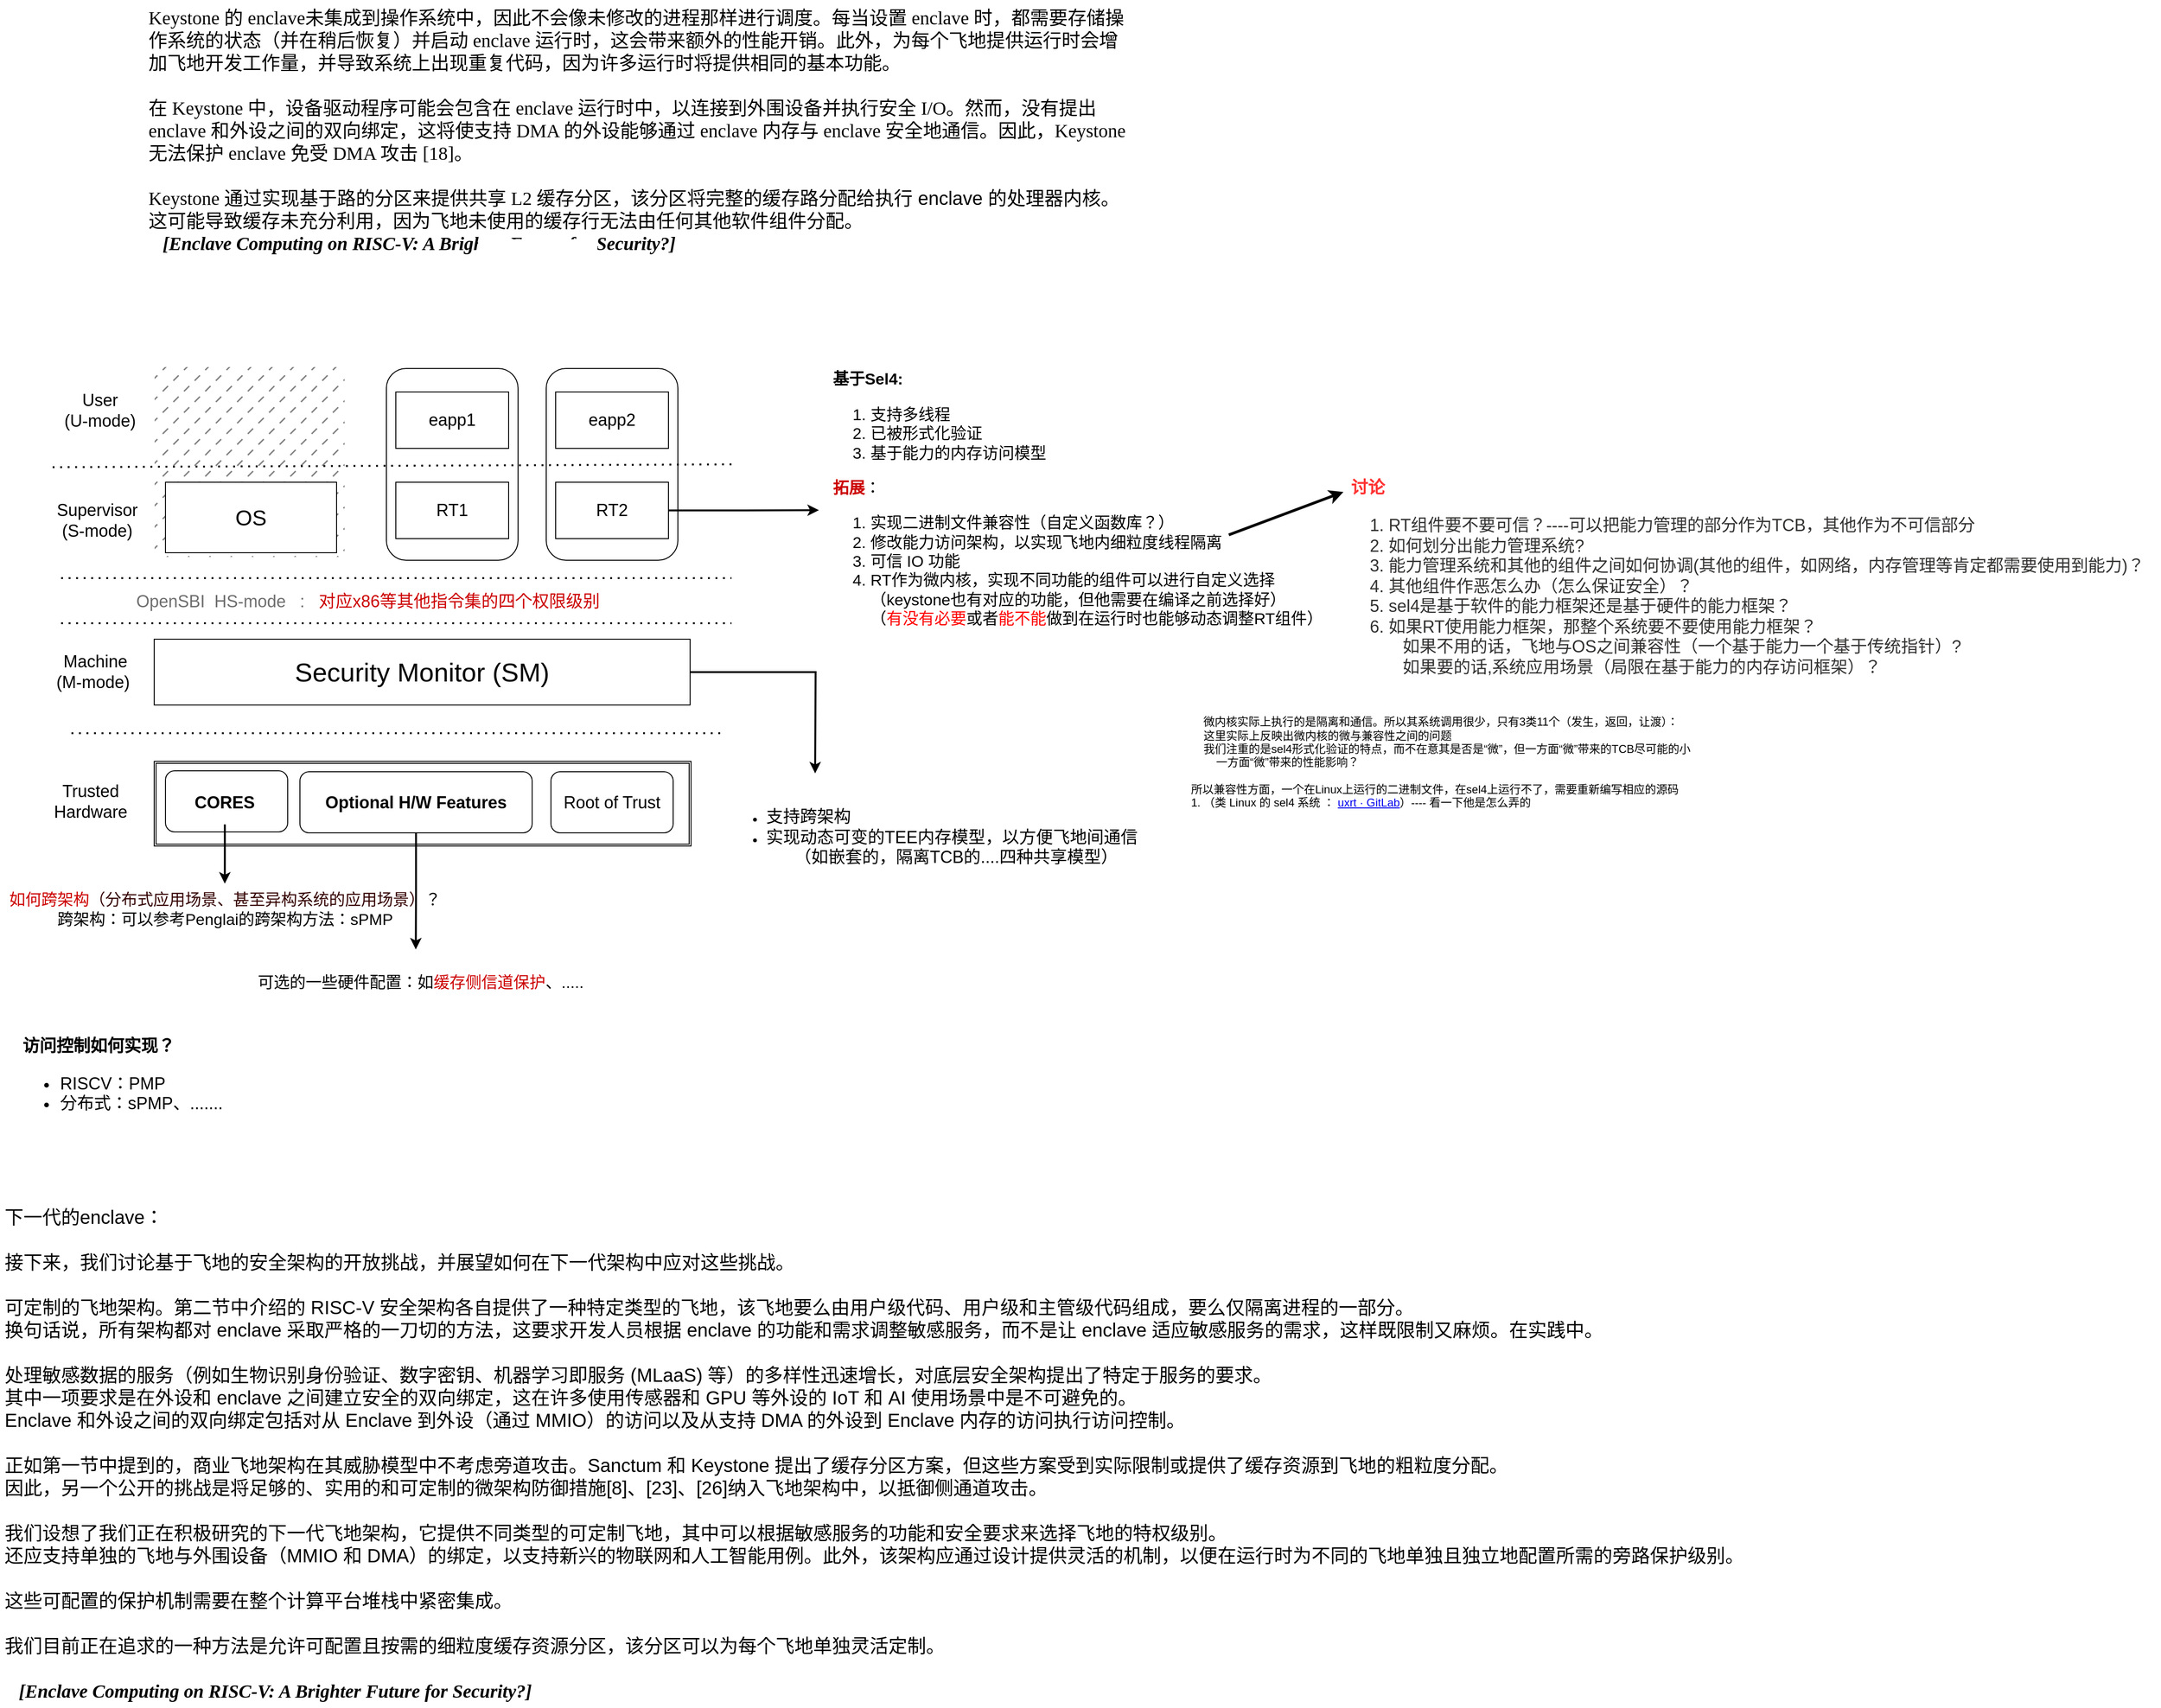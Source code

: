 <mxfile version="21.7.1" type="github">
  <diagram name="第 1 页" id="m9Fxw6LeTa_XZ3al7phB">
    <mxGraphModel dx="2505" dy="1358" grid="0" gridSize="10" guides="1" tooltips="1" connect="1" arrows="1" fold="1" page="0" pageScale="1" pageWidth="827" pageHeight="1169" math="0" shadow="0">
      <root>
        <mxCell id="0" />
        <mxCell id="1" parent="0" />
        <mxCell id="f0ESqXNt_cEsnT7XpvTg-33" value="" style="rounded=1;whiteSpace=wrap;html=1;" parent="1" vertex="1">
          <mxGeometry x="580" y="682" width="140" height="204" as="geometry" />
        </mxCell>
        <mxCell id="f0ESqXNt_cEsnT7XpvTg-38" style="edgeStyle=orthogonalEdgeStyle;rounded=0;orthogonalLoop=1;jettySize=auto;html=1;exitX=1;exitY=0.5;exitDx=0;exitDy=0;strokeWidth=2;" parent="1" source="f0ESqXNt_cEsnT7XpvTg-1" edge="1">
          <mxGeometry relative="1" as="geometry">
            <mxPoint x="1035.995" y="1112.7" as="targetPoint" />
          </mxGeometry>
        </mxCell>
        <mxCell id="f0ESqXNt_cEsnT7XpvTg-1" value="&lt;font style=&quot;font-size: 28px;&quot;&gt;Security Monitor (SM)&lt;/font&gt;" style="rounded=0;whiteSpace=wrap;html=1;" parent="1" vertex="1">
          <mxGeometry x="333" y="970" width="570" height="70" as="geometry" />
        </mxCell>
        <mxCell id="f0ESqXNt_cEsnT7XpvTg-3" value="" style="shape=ext;double=1;rounded=0;whiteSpace=wrap;html=1;" parent="1" vertex="1">
          <mxGeometry x="333" y="1100" width="571" height="90" as="geometry" />
        </mxCell>
        <mxCell id="f0ESqXNt_cEsnT7XpvTg-6" value="" style="rounded=1;whiteSpace=wrap;html=1;" parent="1" vertex="1">
          <mxGeometry x="345" y="1110" width="130" height="65" as="geometry" />
        </mxCell>
        <mxCell id="f0ESqXNt_cEsnT7XpvTg-10" style="edgeStyle=orthogonalEdgeStyle;rounded=0;orthogonalLoop=1;jettySize=auto;html=1;strokeWidth=2;" parent="1" source="f0ESqXNt_cEsnT7XpvTg-7" edge="1">
          <mxGeometry relative="1" as="geometry">
            <mxPoint x="408.125" y="1230.0" as="targetPoint" />
          </mxGeometry>
        </mxCell>
        <mxCell id="f0ESqXNt_cEsnT7XpvTg-7" value="&lt;b&gt;&lt;font style=&quot;font-size: 18px;&quot;&gt;CORES&lt;/font&gt;&lt;/b&gt;" style="text;html=1;strokeColor=none;fillColor=none;align=center;verticalAlign=middle;whiteSpace=wrap;rounded=0;" parent="1" vertex="1">
          <mxGeometry x="355" y="1120" width="106.25" height="47" as="geometry" />
        </mxCell>
        <mxCell id="f0ESqXNt_cEsnT7XpvTg-8" value="&lt;font style=&quot;font-size: 17px;&quot;&gt;&lt;font style=&quot;font-size: 17px;&quot; color=&quot;#cc0000&quot;&gt;如何跨架构&lt;/font&gt;&lt;font color=&quot;#330000&quot; style=&quot;font-size: 17px;&quot;&gt;（分布式应用场景、甚至异构系统的应用场景）&lt;/font&gt;？&lt;br&gt;跨架构：可以参考Penglai的跨架构方法：sPMP&lt;/font&gt;" style="text;html=1;align=center;verticalAlign=middle;resizable=0;points=[];autosize=1;strokeColor=none;fillColor=none;" parent="1" vertex="1">
          <mxGeometry x="169.63" y="1231" width="477" height="53" as="geometry" />
        </mxCell>
        <mxCell id="f0ESqXNt_cEsnT7XpvTg-11" value="" style="endArrow=none;dashed=1;html=1;dashPattern=1 3;strokeWidth=2;rounded=0;" parent="1" edge="1">
          <mxGeometry width="50" height="50" relative="1" as="geometry">
            <mxPoint x="245" y="1070" as="sourcePoint" />
            <mxPoint x="935" y="1070" as="targetPoint" />
          </mxGeometry>
        </mxCell>
        <mxCell id="f0ESqXNt_cEsnT7XpvTg-12" value="&lt;font style=&quot;font-size: 18px;&quot;&gt;Machine&lt;br&gt;(M-mode)&amp;nbsp;&lt;/font&gt;" style="text;html=1;align=center;verticalAlign=middle;resizable=0;points=[];autosize=1;strokeColor=none;fillColor=none;" parent="1" vertex="1">
          <mxGeometry x="215" y="975" width="110" height="60" as="geometry" />
        </mxCell>
        <mxCell id="f0ESqXNt_cEsnT7XpvTg-16" style="edgeStyle=orthogonalEdgeStyle;rounded=0;orthogonalLoop=1;jettySize=auto;html=1;exitX=0.5;exitY=1;exitDx=0;exitDy=0;strokeWidth=2;" parent="1" source="f0ESqXNt_cEsnT7XpvTg-13" edge="1">
          <mxGeometry relative="1" as="geometry">
            <mxPoint x="611.25" y="1300.0" as="targetPoint" />
          </mxGeometry>
        </mxCell>
        <mxCell id="f0ESqXNt_cEsnT7XpvTg-13" value="&lt;font style=&quot;font-size: 18px;&quot;&gt;&lt;b&gt;Optional H/W Features&lt;/b&gt;&lt;/font&gt;" style="rounded=1;whiteSpace=wrap;html=1;" parent="1" vertex="1">
          <mxGeometry x="488" y="1111" width="247" height="65" as="geometry" />
        </mxCell>
        <mxCell id="f0ESqXNt_cEsnT7XpvTg-15" value="&lt;font style=&quot;font-size: 18px;&quot;&gt;Root of Trust&lt;/font&gt;" style="rounded=1;whiteSpace=wrap;html=1;" parent="1" vertex="1">
          <mxGeometry x="755" y="1111" width="130" height="65" as="geometry" />
        </mxCell>
        <mxCell id="f0ESqXNt_cEsnT7XpvTg-17" value="&lt;span style=&quot;font-size: 17px;&quot;&gt;可选的一些硬件配置：如&lt;font style=&quot;font-size: 17px;&quot; color=&quot;#cc0000&quot;&gt;缓存侧信道保护&lt;/font&gt;、.....&lt;/span&gt;" style="text;html=1;align=center;verticalAlign=middle;resizable=0;points=[];autosize=1;strokeColor=none;fillColor=none;" parent="1" vertex="1">
          <mxGeometry x="433" y="1320" width="365" height="32" as="geometry" />
        </mxCell>
        <mxCell id="f0ESqXNt_cEsnT7XpvTg-18" value="&lt;font style=&quot;font-size: 18px;&quot;&gt;Trusted&lt;br&gt;Hardware&lt;/font&gt;" style="text;html=1;align=center;verticalAlign=middle;resizable=0;points=[];autosize=1;strokeColor=none;fillColor=none;" parent="1" vertex="1">
          <mxGeometry x="215" y="1112.5" width="100" height="60" as="geometry" />
        </mxCell>
        <mxCell id="f0ESqXNt_cEsnT7XpvTg-19" value="" style="endArrow=none;dashed=1;html=1;dashPattern=1 3;strokeWidth=2;rounded=0;" parent="1" edge="1">
          <mxGeometry width="50" height="50" relative="1" as="geometry">
            <mxPoint x="234" y="905" as="sourcePoint" />
            <mxPoint x="947" y="905" as="targetPoint" />
          </mxGeometry>
        </mxCell>
        <mxCell id="f0ESqXNt_cEsnT7XpvTg-23" value="" style="whiteSpace=wrap;html=1;aspect=fixed;gradientColor=none;fillColor=#808080;fillStyle=dashed;strokeColor=#FFFFFF;" parent="1" vertex="1">
          <mxGeometry x="333" y="680" width="203" height="203" as="geometry" />
        </mxCell>
        <mxCell id="f0ESqXNt_cEsnT7XpvTg-27" value="&lt;font style=&quot;font-size: 23px;&quot;&gt;OS&lt;/font&gt;" style="rounded=0;whiteSpace=wrap;html=1;" parent="1" vertex="1">
          <mxGeometry x="345" y="803" width="182" height="75" as="geometry" />
        </mxCell>
        <mxCell id="f0ESqXNt_cEsnT7XpvTg-29" value="&lt;font style=&quot;font-size: 18px;&quot;&gt;Supervisor&lt;br/&gt;(S-mode)&lt;/font&gt;" style="text;html=1;align=center;verticalAlign=middle;resizable=0;points=[];autosize=1;strokeColor=none;fillColor=none;" parent="1" vertex="1">
          <mxGeometry x="220" y="816" width="104" height="55" as="geometry" />
        </mxCell>
        <mxCell id="f0ESqXNt_cEsnT7XpvTg-30" value="&lt;font style=&quot;font-size: 18px;&quot;&gt;User&lt;br/&gt;(U-mode)&lt;/font&gt;" style="text;html=1;align=center;verticalAlign=middle;resizable=0;points=[];autosize=1;strokeColor=none;fillColor=none;" parent="1" vertex="1">
          <mxGeometry x="228" y="699" width="94" height="55" as="geometry" />
        </mxCell>
        <mxCell id="f0ESqXNt_cEsnT7XpvTg-31" value="" style="endArrow=none;dashed=1;html=1;dashPattern=1 3;strokeWidth=2;rounded=0;" parent="1" edge="1">
          <mxGeometry width="50" height="50" relative="1" as="geometry">
            <mxPoint x="234" y="953" as="sourcePoint" />
            <mxPoint x="947" y="953" as="targetPoint" />
          </mxGeometry>
        </mxCell>
        <mxCell id="f0ESqXNt_cEsnT7XpvTg-32" value="&lt;font color=&quot;#6e6e6e&quot; style=&quot;font-size: 18px;&quot;&gt;OpenSBI&amp;nbsp; HS-mode&amp;nbsp; &amp;nbsp;:&amp;nbsp; &amp;nbsp;&lt;/font&gt;&lt;font color=&quot;#cc0000&quot; style=&quot;font-size: 18px;&quot;&gt;对应x86等其他指令集的四个权限级别&lt;/font&gt;" style="text;html=1;align=center;verticalAlign=middle;resizable=0;points=[];autosize=1;strokeColor=none;fillColor=none;" parent="1" vertex="1">
          <mxGeometry x="304" y="913" width="511" height="34" as="geometry" />
        </mxCell>
        <mxCell id="f0ESqXNt_cEsnT7XpvTg-34" value="&lt;font style=&quot;font-size: 18px;&quot;&gt;RT1&lt;/font&gt;" style="rounded=0;whiteSpace=wrap;html=1;" parent="1" vertex="1">
          <mxGeometry x="590" y="803" width="120" height="60" as="geometry" />
        </mxCell>
        <mxCell id="f0ESqXNt_cEsnT7XpvTg-36" value="&lt;div style=&quot;text-align: left; font-size: 17px;&quot;&gt;&lt;span style=&quot;background-color: initial;&quot;&gt;&lt;b style=&quot;&quot;&gt;&lt;font style=&quot;font-size: 17px;&quot;&gt;基于Sel4:&lt;/font&gt;&lt;/b&gt;&lt;/span&gt;&lt;/div&gt;&lt;ol style=&quot;font-size: 17px;&quot;&gt;&lt;li style=&quot;text-align: left;&quot;&gt;&lt;font style=&quot;font-size: 17px;&quot;&gt;支持多线程&lt;/font&gt;&lt;/li&gt;&lt;li style=&quot;text-align: left;&quot;&gt;&lt;font style=&quot;font-size: 17px;&quot;&gt;已被形式化验证&lt;/font&gt;&lt;/li&gt;&lt;li style=&quot;text-align: left;&quot;&gt;&lt;font style=&quot;font-size: 17px;&quot;&gt;基于能力的内存访问模型&lt;/font&gt;&lt;/li&gt;&lt;/ol&gt;&lt;div style=&quot;text-align: left; font-size: 17px;&quot;&gt;&lt;font style=&quot;font-size: 17px;&quot;&gt;&lt;font color=&quot;#cc0000&quot; style=&quot;font-size: 17px;&quot;&gt;&lt;b&gt;拓展&lt;/b&gt;&lt;/font&gt;：&lt;/font&gt;&lt;/div&gt;&lt;div style=&quot;text-align: left; font-size: 17px;&quot;&gt;&lt;ol style=&quot;&quot;&gt;&lt;li style=&quot;&quot;&gt;&lt;font style=&quot;font-size: 17px;&quot;&gt;实现二进制文件兼容性（自定义函数库？）&lt;/font&gt;&lt;/li&gt;&lt;li style=&quot;&quot;&gt;&lt;font style=&quot;font-size: 17px;&quot;&gt;修改能力访问架构，以实现飞地内细粒度线程隔离&lt;/font&gt;&lt;/li&gt;&lt;li style=&quot;&quot;&gt;可信 IO 功能&lt;/li&gt;&lt;li style=&quot;&quot;&gt;RT作为微内核，实现不同功能的组件可以进行自定义选择&lt;br&gt;（keystone也有对应的功能，但他需要在编译之前选择好）&lt;br&gt;（&lt;font color=&quot;#ff0000&quot;&gt;有没有必要&lt;/font&gt;或者&lt;font color=&quot;#ff0000&quot;&gt;能不能&lt;/font&gt;做到在运行时也能够动态调整RT组件）&lt;/li&gt;&lt;/ol&gt;&lt;/div&gt;" style="text;html=1;align=center;verticalAlign=middle;resizable=0;points=[];autosize=1;strokeColor=none;fillColor=none;" parent="1" vertex="1">
          <mxGeometry x="1045" y="678" width="539" height="304" as="geometry" />
        </mxCell>
        <mxCell id="f0ESqXNt_cEsnT7XpvTg-37" value="&lt;font style=&quot;font-size: 18px;&quot;&gt;eapp1&lt;/font&gt;" style="rounded=0;whiteSpace=wrap;html=1;" parent="1" vertex="1">
          <mxGeometry x="590" y="707" width="120" height="60" as="geometry" />
        </mxCell>
        <mxCell id="f0ESqXNt_cEsnT7XpvTg-39" value="&lt;ul&gt;&lt;li&gt;&lt;font style=&quot;font-size: 18px;&quot;&gt;支持跨架构&lt;/font&gt;&lt;/li&gt;&lt;li&gt;&lt;font style=&quot;font-size: 18px;&quot;&gt;实现动态可变的TEE内存模型，以方便飞地间通信&lt;br&gt;&amp;nbsp; &amp;nbsp; &amp;nbsp; （如嵌套的，隔离TCB的....四种共享模型）&lt;/font&gt;&lt;/li&gt;&lt;/ul&gt;" style="text;html=1;align=left;verticalAlign=middle;resizable=0;points=[];autosize=1;strokeColor=none;fillColor=none;" parent="1" vertex="1">
          <mxGeometry x="942" y="1130" width="453" height="101" as="geometry" />
        </mxCell>
        <mxCell id="f0ESqXNt_cEsnT7XpvTg-41" value="&lt;font style=&quot;font-size: 18px;&quot;&gt;&lt;div style=&quot;font-size: 18px;&quot;&gt;&lt;b style=&quot;&quot;&gt;&lt;font color=&quot;#ff3333&quot;&gt;讨论&lt;/font&gt;&lt;/b&gt;&lt;/div&gt;&lt;div style=&quot;color: rgb(50, 49, 48);&quot;&gt;&lt;ol style=&quot;&quot;&gt;&lt;li style=&quot;font-size: 18px;&quot;&gt;RT组件要不要可信？----可以把能力管理的部分作为TCB，其他作为不可信部分&lt;/li&gt;&lt;li style=&quot;font-size: 18px;&quot;&gt;如何划分出能力管理系统?&lt;/li&gt;&lt;li style=&quot;font-size: 18px;&quot;&gt;能力管理系统和其他的组件之间如何协调(其他的组件，如网络，内存管理等肯定都需要使用到能力)？&lt;/li&gt;&lt;li style=&quot;font-size: 18px;&quot;&gt;其他组件作恶怎么办（怎么保证安全）？&lt;/li&gt;&lt;li style=&quot;font-size: 18px;&quot;&gt;sel4是基于软件的能力框架还是基于硬件的能力框架？&lt;br&gt;&lt;/li&gt;&lt;li style=&quot;&quot;&gt;如果RT使用能力框架，那整个系统要不要使用能力框架？&lt;br&gt;&amp;nbsp; &amp;nbsp;如果不用的话，飞地与OS之间兼容性（一个基于能力一个基于传统指针）?&lt;br&gt;&amp;nbsp; &amp;nbsp;如果要的话,系统应用场景（局限在基于能力的内存访问框架）？&lt;/li&gt;&lt;/ol&gt;&lt;/div&gt;&lt;/font&gt;" style="text;html=1;align=left;verticalAlign=middle;resizable=0;points=[];autosize=1;strokeColor=none;fillColor=none;" parent="1" vertex="1">
          <mxGeometry x="1604" y="793" width="862" height="242" as="geometry" />
        </mxCell>
        <mxCell id="f0ESqXNt_cEsnT7XpvTg-43" value="" style="endArrow=classic;html=1;rounded=0;strokeWidth=3;entryX=-0.007;entryY=0.084;entryDx=0;entryDy=0;entryPerimeter=0;" parent="1" target="f0ESqXNt_cEsnT7XpvTg-41" edge="1">
          <mxGeometry width="50" height="50" relative="1" as="geometry">
            <mxPoint x="1476" y="859" as="sourcePoint" />
            <mxPoint x="1540" y="861" as="targetPoint" />
          </mxGeometry>
        </mxCell>
        <mxCell id="Mh5lOlyZqj41Nqv7c8vX-1" value="" style="rounded=1;whiteSpace=wrap;html=1;" parent="1" vertex="1">
          <mxGeometry x="750" y="682" width="140" height="204" as="geometry" />
        </mxCell>
        <mxCell id="Mh5lOlyZqj41Nqv7c8vX-2" value="&lt;font style=&quot;font-size: 18px;&quot;&gt;RT2&lt;/font&gt;" style="rounded=0;whiteSpace=wrap;html=1;" parent="1" vertex="1">
          <mxGeometry x="760" y="803" width="120" height="60" as="geometry" />
        </mxCell>
        <mxCell id="Mh5lOlyZqj41Nqv7c8vX-3" value="&lt;font style=&quot;font-size: 18px;&quot;&gt;eapp2&lt;/font&gt;" style="rounded=0;whiteSpace=wrap;html=1;" parent="1" vertex="1">
          <mxGeometry x="760" y="707" width="120" height="60" as="geometry" />
        </mxCell>
        <mxCell id="f0ESqXNt_cEsnT7XpvTg-35" style="edgeStyle=orthogonalEdgeStyle;rounded=0;orthogonalLoop=1;jettySize=auto;html=1;strokeWidth=2;exitX=1;exitY=0.5;exitDx=0;exitDy=0;" parent="1" source="Mh5lOlyZqj41Nqv7c8vX-2" edge="1">
          <mxGeometry relative="1" as="geometry">
            <mxPoint x="1040.0" y="832.75" as="targetPoint" />
            <mxPoint x="880" y="833" as="sourcePoint" />
          </mxGeometry>
        </mxCell>
        <mxCell id="f0ESqXNt_cEsnT7XpvTg-28" value="" style="endArrow=none;dashed=1;html=1;dashPattern=1 3;strokeWidth=2;rounded=0;" parent="1" edge="1">
          <mxGeometry width="50" height="50" relative="1" as="geometry">
            <mxPoint x="225" y="787" as="sourcePoint" />
            <mxPoint x="950" y="784" as="targetPoint" />
          </mxGeometry>
        </mxCell>
        <mxCell id="Mh5lOlyZqj41Nqv7c8vX-4" value="&lt;font style=&quot;font-size: 18px;&quot;&gt;&lt;b&gt;访问控制如何实现？&lt;/b&gt;&lt;br&gt;&lt;ul style=&quot;&quot;&gt;&lt;li style=&quot;&quot;&gt;&lt;font style=&quot;font-size: 18px;&quot;&gt;RISCV：PMP&lt;/font&gt;&lt;/li&gt;&lt;li style=&quot;&quot;&gt;分布式：sPMP、.......&lt;/li&gt;&lt;/ul&gt;&lt;/font&gt;" style="text;html=1;align=left;verticalAlign=middle;resizable=0;points=[];autosize=1;strokeColor=none;fillColor=none;" parent="1" vertex="1">
          <mxGeometry x="191" y="1386" width="231" height="113" as="geometry" />
        </mxCell>
        <mxCell id="UO6SJ1NI1YIwC3rc1g_D-2" value="微内核实际上执行的是隔离和通信。所以其系统调用很少，只有3类11个（发生，返回，让渡）：&lt;br&gt;&lt;div style=&quot;text-align: left;&quot;&gt;&lt;span style=&quot;background-color: initial;&quot;&gt;&lt;span style=&quot;&quot;&gt;&lt;span style=&quot;white-space: pre;&quot;&gt;&amp;nbsp;&amp;nbsp;&amp;nbsp;&amp;nbsp;&lt;/span&gt;&lt;/span&gt;这里实际上反映出微内核的微与兼容性之间的问题&lt;/span&gt;&lt;/div&gt;&lt;div style=&quot;text-align: left;&quot;&gt;&lt;span style=&quot;background-color: initial;&quot;&gt;&lt;span style=&quot;&quot;&gt;&lt;span style=&quot;white-space: pre;&quot;&gt;&amp;nbsp;&amp;nbsp;&amp;nbsp;&amp;nbsp;&lt;/span&gt;&lt;/span&gt;我们注重的是sel4形式化验证的特点，而不在意其是否是“微”，但一方面“微”带来的TCB尽可能的小&lt;br&gt;&lt;/span&gt;&lt;/div&gt;&lt;div style=&quot;text-align: left;&quot;&gt;&lt;span style=&quot;background-color: initial;&quot;&gt;&lt;span style=&quot;&quot;&gt;&lt;span style=&quot;white-space: pre;&quot;&gt;&amp;nbsp;&amp;nbsp;&amp;nbsp;&amp;nbsp;&lt;/span&gt;&lt;/span&gt;&lt;span style=&quot;&quot;&gt;&lt;span style=&quot;white-space: pre;&quot;&gt;&amp;nbsp;&amp;nbsp;&amp;nbsp;&amp;nbsp;&lt;/span&gt;&lt;/span&gt;一方面“微”带来的性能影响？&lt;br&gt;&lt;/span&gt;&lt;/div&gt;&lt;div style=&quot;text-align: left;&quot;&gt;&lt;span style=&quot;background-color: initial;&quot;&gt;&lt;br&gt;&lt;/span&gt;&lt;/div&gt;&lt;div style=&quot;text-align: left;&quot;&gt;&lt;span style=&quot;background-color: initial;&quot;&gt;所以兼容性方面，一个在Linux上运行的二进制文件，在sel4上运行不了，需要重新编写相应的源码&lt;/span&gt;&lt;/div&gt;&lt;div style=&quot;text-align: left;&quot;&gt;1. （类 Linux 的 sel4 系统 ：&amp;nbsp;&lt;a href=&quot;https://gitlab.com/uxrt&quot;&gt;uxrt · GitLab&lt;/a&gt;&lt;span style=&quot;background-color: initial;&quot;&gt;）---- 看一下他是怎么弄的&lt;/span&gt;&lt;/div&gt;" style="text;html=1;align=center;verticalAlign=middle;resizable=0;points=[];autosize=1;strokeColor=none;fillColor=none;" parent="1" vertex="1">
          <mxGeometry x="1426" y="1044" width="549" height="113" as="geometry" />
        </mxCell>
        <mxCell id="-m9CrUMiFS9FZlJsloHE-2" value="&lt;p style=&quot;margin: 0in; font-family: 宋体; font-size: 20px;&quot;&gt;&lt;font style=&quot;font-size: 20px;&quot;&gt;Keystone 的 enclave未集成到操作系统中，因此不会像未修改的进程那样进行调度。每当设置 enclave 时，都需要存储操作系统的状态（并在稍后恢复）并启动 enclave 运行时，这会带来额外的性能开销。此外，为每个飞地提供运行时会增加飞地开发工作量，并导致系统上出现重复代码，因为许多运行时将提供相同的基本功能。&lt;/font&gt;&lt;/p&gt;&lt;p style=&quot;margin: 0in; font-family: 宋体; font-size: 20px;&quot;&gt;&lt;font style=&quot;font-size: 20px;&quot;&gt;&lt;br&gt;&lt;/font&gt;&lt;/p&gt;&lt;font style=&quot;font-size: 20px;&quot;&gt;&lt;span style=&quot;font-size: 20px; font-family: 宋体; background-color: initial;&quot;&gt;在 Keystone 中，设备驱动程序可能会包含在&amp;nbsp;&lt;/span&gt;&lt;span style=&quot;font-size: 20px; font-family: 宋体; background-color: initial;&quot;&gt;enclave 运行时中，以连接到外围设备并执行安全 I/O。然而，没有提出 enclave 和外设之间的双向绑定，这将使支持 DMA 的外设能够通过&amp;nbsp;&lt;/span&gt;&lt;font face=&quot;宋体&quot;&gt;enclave 内存与 enclave 安全地通信。因此，Keystone 无法保护 enclave 免受 DMA 攻击 [18]。&lt;br&gt;&lt;br&gt;&lt;/font&gt;&lt;span style=&quot;font-family:&amp;quot;Times New Roman&amp;quot;&quot;&gt;Keystone &lt;/span&gt;&lt;span style=&quot;font-family:&lt;br/&gt;SimSun&quot;&gt;通过实现基于路的分区来提供共享&lt;/span&gt;&lt;span style=&quot;font-family:&amp;quot;Times New Roman&amp;quot;&quot;&gt; L2 &lt;/span&gt;&lt;span style=&quot;font-family:SimSun&quot;&gt;缓存分区，该分区将完整的缓存路分配给执行&lt;/span&gt;&lt;span style=&quot;font-family:&lt;br/&gt;&amp;quot;Times New Roman&amp;quot;&quot;&gt; enclave &lt;/span&gt;&lt;span style=&quot;font-family:SimSun&quot;&gt;的处理器内核。这可能导致缓存未充分利用，因为飞地未使用的缓存行无法由任何其他软件组件分配。&lt;/span&gt;&lt;span style=&quot;background-color: initial;&quot;&gt;&lt;font face=&quot;宋体&quot;&gt;&lt;br&gt;&amp;nbsp; &amp;nbsp;&lt;b&gt;&lt;i&gt;[Enclave Computing on RISC-V: A Brighter Future for Security?&lt;/i&gt;&lt;/b&gt;&lt;/font&gt;&lt;font face=&quot;宋体&quot;&gt;&lt;span style=&quot;font-size: 20px;&quot;&gt;&lt;b&gt;&lt;i&gt;]&lt;/i&gt;&lt;/b&gt;&lt;/span&gt;&lt;/font&gt;&lt;/span&gt;&lt;/font&gt;&lt;span style=&quot;font-family: 宋体; font-size: 11.5pt; background-color: initial;&quot;&gt;&lt;br&gt;&lt;/span&gt;" style="text;whiteSpace=wrap;html=1;" vertex="1" parent="1">
          <mxGeometry x="325" y="290" width="1045" height="296" as="geometry" />
        </mxCell>
        <mxCell id="-m9CrUMiFS9FZlJsloHE-3" value="&lt;font style=&quot;font-size: 20px;&quot;&gt;下一代的enclave：&lt;br&gt;&lt;br&gt;&lt;/font&gt;&lt;div style=&quot;font-size: 20px;&quot;&gt;&lt;font style=&quot;font-size: 20px;&quot;&gt;接下来，我们讨论基于飞地的安全架构的开放挑战，并展望如何在下一代架构中应对这些挑战。&lt;/font&gt;&lt;/div&gt;&lt;div style=&quot;font-size: 20px;&quot;&gt;&lt;font style=&quot;font-size: 20px;&quot;&gt;&lt;br&gt;&lt;/font&gt;&lt;/div&gt;&lt;div style=&quot;font-size: 20px;&quot;&gt;&lt;font style=&quot;font-size: 20px;&quot;&gt;可定制的飞地架构。第二节中介绍的 RISC-V 安全架构各自提供了一种特定类型的飞地，该飞地要么由用户级代码、用户级和主管级代码组成，要么仅隔离进程的一部分。&lt;/font&gt;&lt;/div&gt;&lt;div style=&quot;font-size: 20px;&quot;&gt;&lt;font style=&quot;font-size: 20px;&quot;&gt;换句话说，所有架构都对 enclave 采取严格的一刀切的方法，这要求开发人员根据 enclave 的功能和需求调整敏感服务，而不是让 enclave 适应敏感服务的需求，这样既限制又麻烦。在实践中。&lt;/font&gt;&lt;/div&gt;&lt;div style=&quot;font-size: 20px;&quot;&gt;&lt;font style=&quot;font-size: 20px;&quot;&gt;&lt;br&gt;&lt;/font&gt;&lt;/div&gt;&lt;div style=&quot;font-size: 20px;&quot;&gt;&lt;font style=&quot;font-size: 20px;&quot;&gt;处理敏感数据的服务（例如生物识别身份验证、数字密钥、机器学习即服务 (MLaaS) 等）的多样性迅速增长，对底层安全架构提出了特定于服务的要求。&lt;/font&gt;&lt;/div&gt;&lt;div style=&quot;font-size: 20px;&quot;&gt;&lt;font style=&quot;font-size: 20px;&quot;&gt;其中一项要求是在外设和 enclave 之间建立安全的双向绑定，这在许多使用传感器和 GPU 等外设的 IoT 和 AI 使用场景中是不可避免的。&amp;nbsp;&lt;/font&gt;&lt;/div&gt;&lt;div style=&quot;font-size: 20px;&quot;&gt;&lt;font style=&quot;font-size: 20px;&quot;&gt;Enclave 和外设之间的双向绑定包括对从 Enclave 到外设（通过 MMIO）的访问以及从支持 DMA 的外设到 Enclave 内存的访问执行访问控制。&lt;/font&gt;&lt;/div&gt;&lt;div style=&quot;font-size: 20px;&quot;&gt;&lt;font style=&quot;font-size: 20px;&quot;&gt;&lt;br&gt;&lt;/font&gt;&lt;/div&gt;&lt;div style=&quot;font-size: 20px;&quot;&gt;&lt;font style=&quot;font-size: 20px;&quot;&gt;正如第一节中提到的，商业飞地架构在其威胁模型中不考虑旁道攻击。&lt;/font&gt;&lt;span style=&quot;background-color: initial;&quot;&gt;Sanctum 和 Keystone 提出了缓存分区方案，但这些方案受到实际限制或提供了缓存资源到飞地的粗粒度分配。&lt;/span&gt;&lt;/div&gt;&lt;div style=&quot;font-size: 20px;&quot;&gt;&lt;span style=&quot;background-color: initial;&quot;&gt;因此，另一个公开的挑战是将足够的、实用的和可定制的微架构防御措施[8]、[23]、[26]纳入飞地架构中，以抵御侧通道攻击。&lt;/span&gt;&lt;/div&gt;&lt;div style=&quot;font-size: 20px;&quot;&gt;&lt;font style=&quot;font-size: 20px;&quot;&gt;&lt;br&gt;&lt;/font&gt;&lt;/div&gt;&lt;div style=&quot;font-size: 20px;&quot;&gt;&lt;font style=&quot;font-size: 20px;&quot;&gt;我们设想了我们正在积极研究的下一代飞地架构，它提供不同类型的可定制飞地，其中可以根据敏感服务的功能和安全要求来选择飞地的特权级别。&lt;/font&gt;&lt;/div&gt;&lt;div style=&quot;font-size: 20px;&quot;&gt;&lt;font style=&quot;font-size: 20px;&quot;&gt;还应支持单独的飞地与外围设备（MMIO 和 DMA）的绑定，以支持新兴的物联网和人工智能用例。此外，该架构应通过设计提供灵活的机制，以便在运行时为不同的飞地单独且独立地配置所需的旁路保护级别。&lt;/font&gt;&lt;/div&gt;&lt;div style=&quot;font-size: 20px;&quot;&gt;&lt;font style=&quot;font-size: 20px;&quot;&gt;&lt;br&gt;&lt;/font&gt;&lt;/div&gt;&lt;div style=&quot;font-size: 20px;&quot;&gt;&lt;font style=&quot;font-size: 20px;&quot;&gt;这些可配置的保护机制需要在整个计算平台堆栈中紧密集成。&lt;/font&gt;&lt;/div&gt;&lt;div style=&quot;font-size: 20px;&quot;&gt;&lt;font style=&quot;font-size: 20px;&quot;&gt;&lt;br&gt;&lt;/font&gt;&lt;/div&gt;&lt;div style=&quot;font-size: 20px;&quot;&gt;&lt;font style=&quot;font-size: 20px;&quot;&gt;我们目前正在追求的一种方法是允许可配置且按需的细粒度缓存资源分区，该分区可以为每个飞地单独灵活定制。&lt;/font&gt;&lt;/div&gt;&lt;div style=&quot;font-size: 20px;&quot;&gt;&lt;font style=&quot;font-size: 20px;&quot;&gt;&lt;br&gt;&lt;/font&gt;&lt;/div&gt;&lt;div style=&quot;font-size: 20px;&quot;&gt;&lt;font style=&quot;font-size: 20px;&quot;&gt;&lt;font style=&quot;border-color: var(--border-color);&quot; face=&quot;宋体&quot;&gt;&amp;nbsp; &amp;nbsp;&lt;b style=&quot;border-color: var(--border-color);&quot;&gt;&lt;i style=&quot;border-color: var(--border-color);&quot;&gt;[Enclave Computing on RISC-V: A Brighter Future for Security?&lt;/i&gt;&lt;/b&gt;&lt;/font&gt;&lt;font style=&quot;border-color: var(--border-color);&quot; face=&quot;宋体&quot;&gt;&lt;b style=&quot;border-color: var(--border-color);&quot;&gt;&lt;i style=&quot;border-color: var(--border-color);&quot;&gt;]&lt;/i&gt;&lt;/b&gt;&lt;/font&gt;&lt;br&gt;&lt;/font&gt;&lt;/div&gt;" style="text;html=1;align=left;verticalAlign=middle;resizable=0;points=[];autosize=1;strokeColor=none;fillColor=none;" vertex="1" parent="1">
          <mxGeometry x="172" y="1565" width="1868" height="541" as="geometry" />
        </mxCell>
      </root>
    </mxGraphModel>
  </diagram>
</mxfile>
